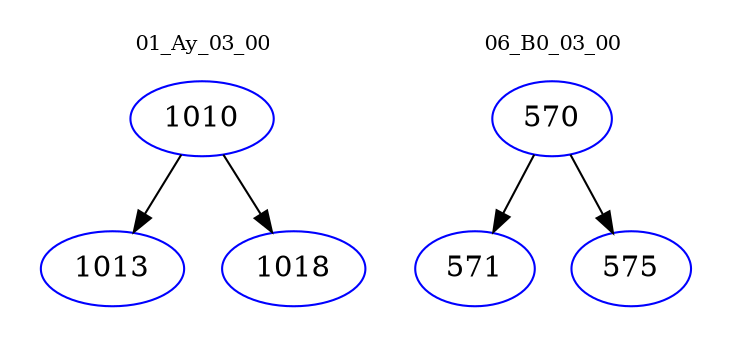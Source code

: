digraph{
subgraph cluster_0 {
color = white
label = "01_Ay_03_00";
fontsize=10;
T0_1010 [label="1010", color="blue"]
T0_1010 -> T0_1013 [color="black"]
T0_1013 [label="1013", color="blue"]
T0_1010 -> T0_1018 [color="black"]
T0_1018 [label="1018", color="blue"]
}
subgraph cluster_1 {
color = white
label = "06_B0_03_00";
fontsize=10;
T1_570 [label="570", color="blue"]
T1_570 -> T1_571 [color="black"]
T1_571 [label="571", color="blue"]
T1_570 -> T1_575 [color="black"]
T1_575 [label="575", color="blue"]
}
}
